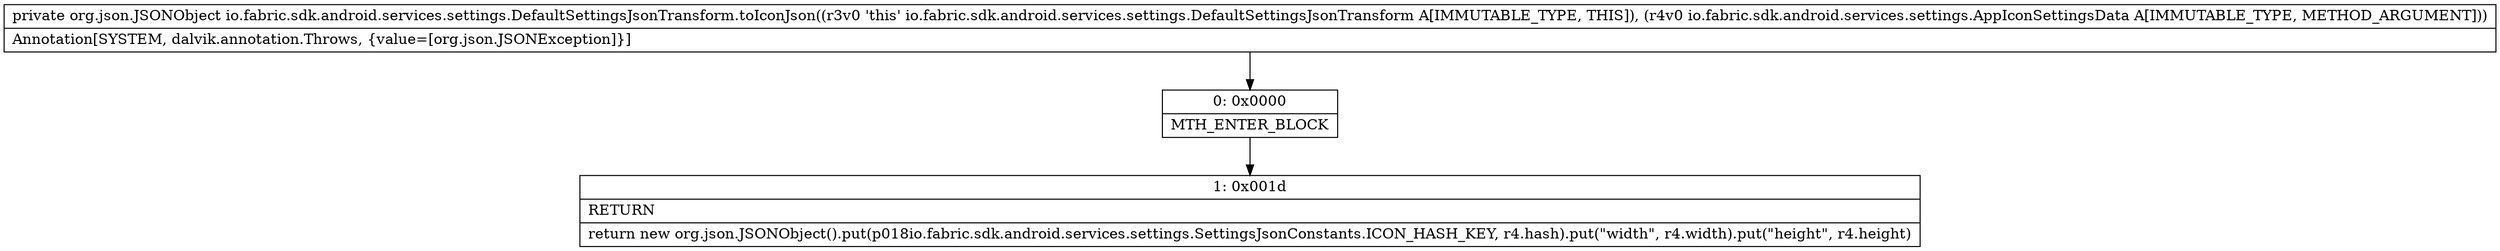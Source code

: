 digraph "CFG forio.fabric.sdk.android.services.settings.DefaultSettingsJsonTransform.toIconJson(Lio\/fabric\/sdk\/android\/services\/settings\/AppIconSettingsData;)Lorg\/json\/JSONObject;" {
Node_0 [shape=record,label="{0\:\ 0x0000|MTH_ENTER_BLOCK\l}"];
Node_1 [shape=record,label="{1\:\ 0x001d|RETURN\l|return new org.json.JSONObject().put(p018io.fabric.sdk.android.services.settings.SettingsJsonConstants.ICON_HASH_KEY, r4.hash).put(\"width\", r4.width).put(\"height\", r4.height)\l}"];
MethodNode[shape=record,label="{private org.json.JSONObject io.fabric.sdk.android.services.settings.DefaultSettingsJsonTransform.toIconJson((r3v0 'this' io.fabric.sdk.android.services.settings.DefaultSettingsJsonTransform A[IMMUTABLE_TYPE, THIS]), (r4v0 io.fabric.sdk.android.services.settings.AppIconSettingsData A[IMMUTABLE_TYPE, METHOD_ARGUMENT]))  | Annotation[SYSTEM, dalvik.annotation.Throws, \{value=[org.json.JSONException]\}]\l}"];
MethodNode -> Node_0;
Node_0 -> Node_1;
}

